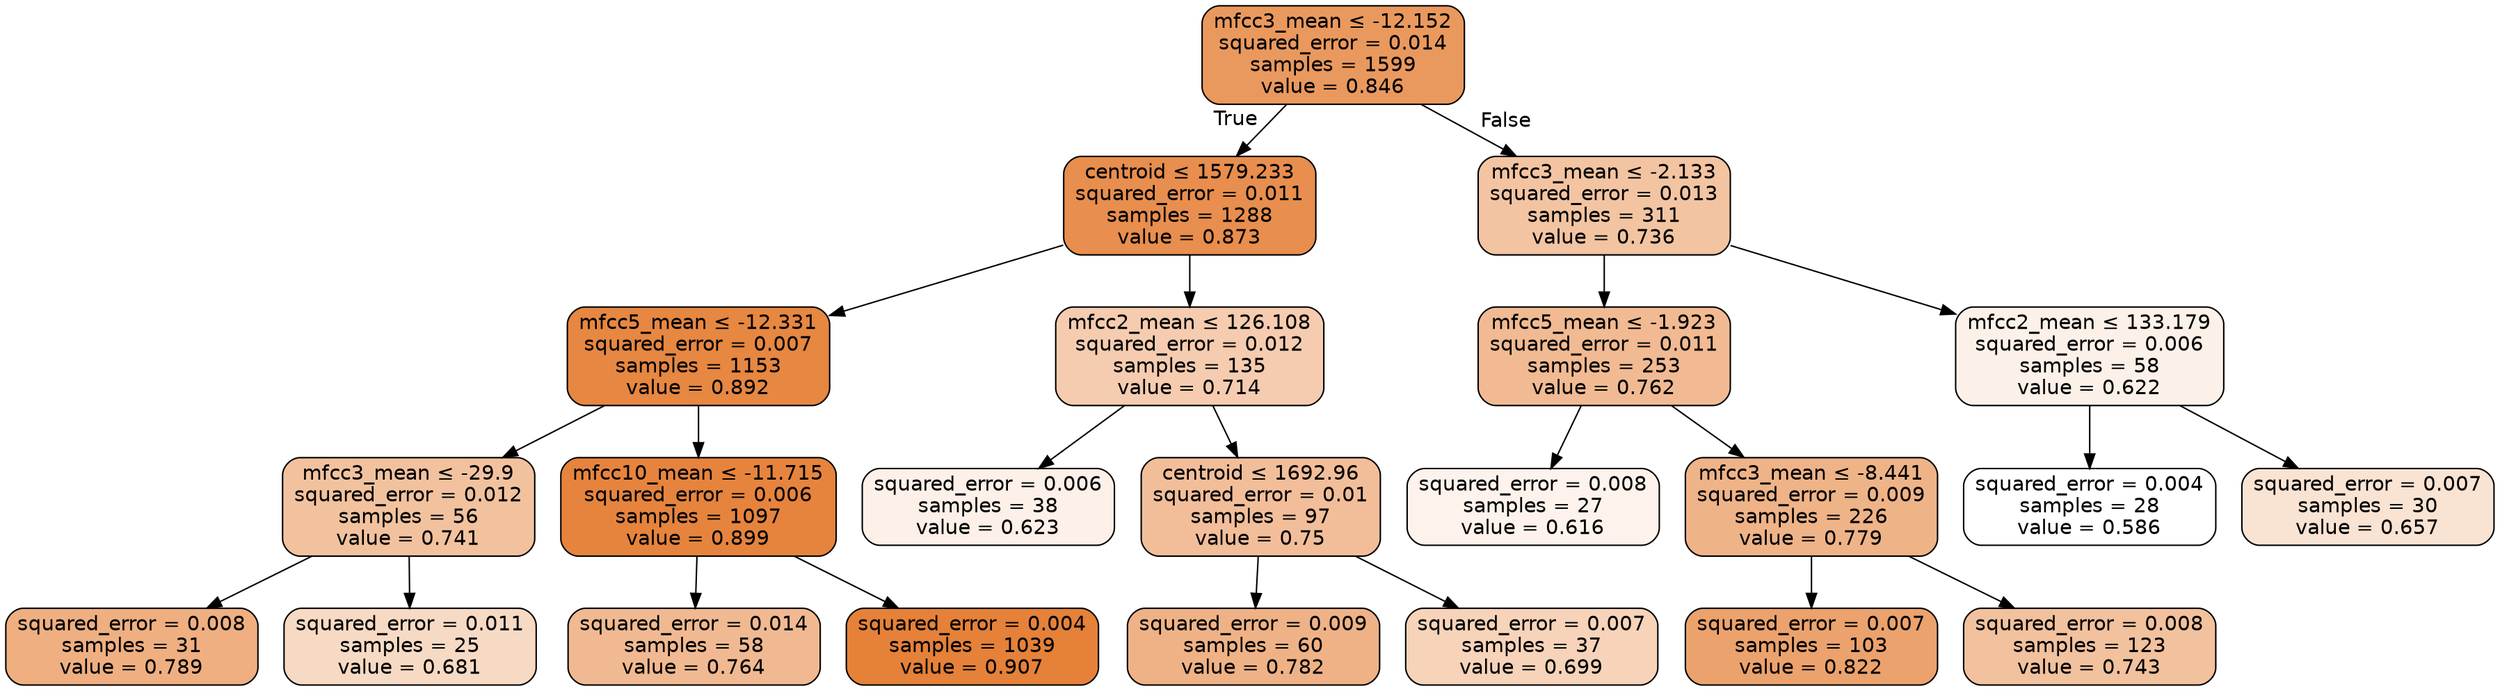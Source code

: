 digraph Tree {
node [shape=box, style="filled, rounded", color="black", fontname="helvetica"] ;
edge [fontname="helvetica"] ;
0 [label=<mfcc3_mean &le; -12.152<br/>squared_error = 0.014<br/>samples = 1599<br/>value = 0.846>, fillcolor="#ea995e"] ;
1 [label=<centroid &le; 1579.233<br/>squared_error = 0.011<br/>samples = 1288<br/>value = 0.873>, fillcolor="#e88e4e"] ;
0 -> 1 [labeldistance=2.5, labelangle=45, headlabel="True"] ;
2 [label=<mfcc5_mean &le; -12.331<br/>squared_error = 0.007<br/>samples = 1153<br/>value = 0.892>, fillcolor="#e68742"] ;
1 -> 2 ;
3 [label=<mfcc3_mean &le; -29.9<br/>squared_error = 0.012<br/>samples = 56<br/>value = 0.741>, fillcolor="#f2c29f"] ;
2 -> 3 ;
4 [label=<squared_error = 0.008<br/>samples = 31<br/>value = 0.789>, fillcolor="#efaf81"] ;
3 -> 4 ;
5 [label=<squared_error = 0.011<br/>samples = 25<br/>value = 0.681>, fillcolor="#f7dac4"] ;
3 -> 5 ;
6 [label=<mfcc10_mean &le; -11.715<br/>squared_error = 0.006<br/>samples = 1097<br/>value = 0.899>, fillcolor="#e6843e"] ;
2 -> 6 ;
7 [label=<squared_error = 0.014<br/>samples = 58<br/>value = 0.764>, fillcolor="#f1b991"] ;
6 -> 7 ;
8 [label=<squared_error = 0.004<br/>samples = 1039<br/>value = 0.907>, fillcolor="#e58139"] ;
6 -> 8 ;
9 [label=<mfcc2_mean &le; 126.108<br/>squared_error = 0.012<br/>samples = 135<br/>value = 0.714>, fillcolor="#f5ccb0"] ;
1 -> 9 ;
10 [label=<squared_error = 0.006<br/>samples = 38<br/>value = 0.623>, fillcolor="#fcf0e8"] ;
9 -> 10 ;
11 [label=<centroid &le; 1692.96<br/>squared_error = 0.01<br/>samples = 97<br/>value = 0.75>, fillcolor="#f2be9a"] ;
9 -> 11 ;
12 [label=<squared_error = 0.009<br/>samples = 60<br/>value = 0.782>, fillcolor="#efb286"] ;
11 -> 12 ;
13 [label=<squared_error = 0.007<br/>samples = 37<br/>value = 0.699>, fillcolor="#f6d3b9"] ;
11 -> 13 ;
14 [label=<mfcc3_mean &le; -2.133<br/>squared_error = 0.013<br/>samples = 311<br/>value = 0.736>, fillcolor="#f3c4a2"] ;
0 -> 14 [labeldistance=2.5, labelangle=-45, headlabel="False"] ;
15 [label=<mfcc5_mean &le; -1.923<br/>squared_error = 0.011<br/>samples = 253<br/>value = 0.762>, fillcolor="#f1ba92"] ;
14 -> 15 ;
16 [label=<squared_error = 0.008<br/>samples = 27<br/>value = 0.616>, fillcolor="#fdf3ec"] ;
15 -> 16 ;
17 [label=<mfcc3_mean &le; -8.441<br/>squared_error = 0.009<br/>samples = 226<br/>value = 0.779>, fillcolor="#efb388"] ;
15 -> 17 ;
18 [label=<squared_error = 0.007<br/>samples = 103<br/>value = 0.822>, fillcolor="#eca26d"] ;
17 -> 18 ;
19 [label=<squared_error = 0.008<br/>samples = 123<br/>value = 0.743>, fillcolor="#f2c19e"] ;
17 -> 19 ;
20 [label=<mfcc2_mean &le; 133.179<br/>squared_error = 0.006<br/>samples = 58<br/>value = 0.622>, fillcolor="#fcf1e8"] ;
14 -> 20 ;
21 [label=<squared_error = 0.004<br/>samples = 28<br/>value = 0.586>, fillcolor="#ffffff"] ;
20 -> 21 ;
22 [label=<squared_error = 0.007<br/>samples = 30<br/>value = 0.657>, fillcolor="#f9e3d3"] ;
20 -> 22 ;
}